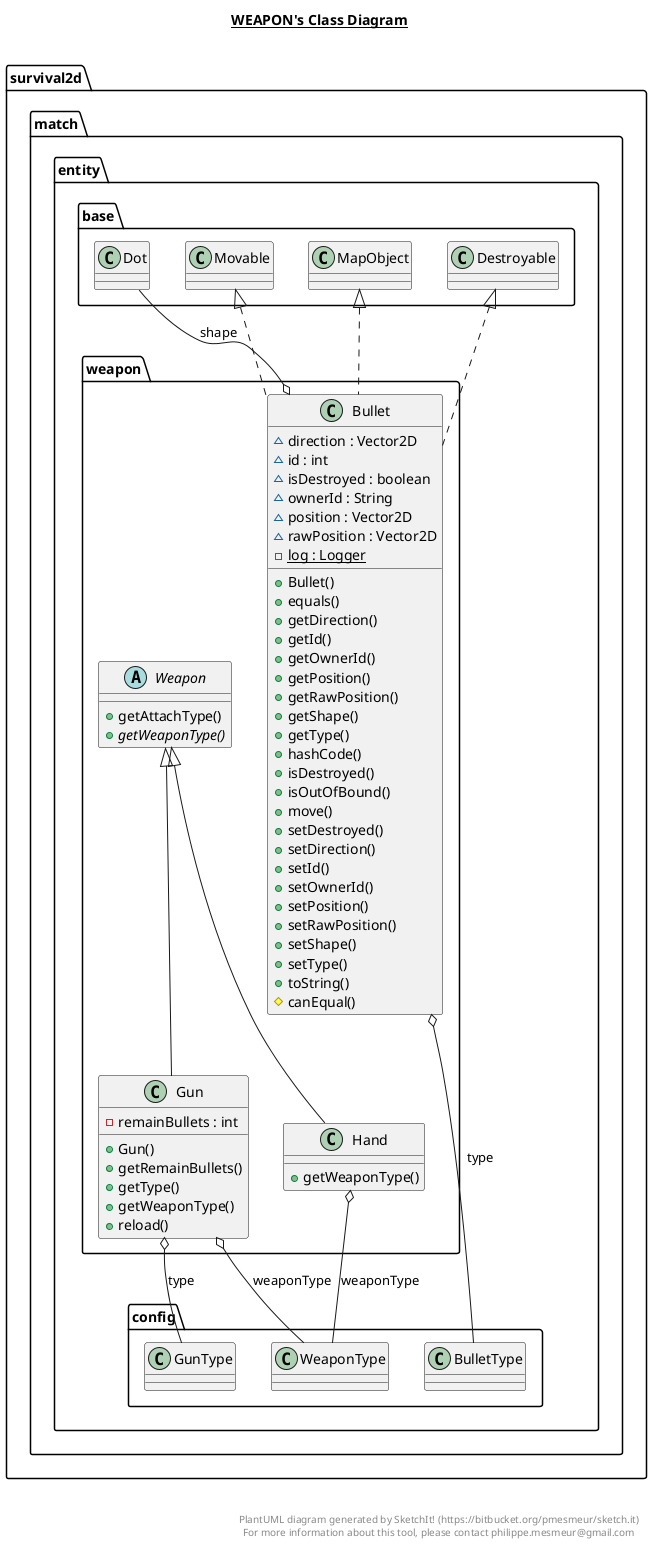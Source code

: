 @startuml

title __WEAPON's Class Diagram__\n

  namespace survival2d {
    namespace match.entity.weapon {
      class survival2d.match.entity.weapon.Bullet {
          ~ direction : Vector2D
          ~ id : int
          ~ isDestroyed : boolean
          ~ ownerId : String
          ~ position : Vector2D
          ~ rawPosition : Vector2D
          {static} - log : Logger
          + Bullet()
          + equals()
          + getDirection()
          + getId()
          + getOwnerId()
          + getPosition()
          + getRawPosition()
          + getShape()
          + getType()
          + hashCode()
          + isDestroyed()
          + isOutOfBound()
          + move()
          + setDestroyed()
          + setDirection()
          + setId()
          + setOwnerId()
          + setPosition()
          + setRawPosition()
          + setShape()
          + setType()
          + toString()
          # canEqual()
      }
    }
  }
  

  namespace survival2d {
    namespace match.entity.weapon {
      class survival2d.match.entity.weapon.Gun {
          - remainBullets : int
          + Gun()
          + getRemainBullets()
          + getType()
          + getWeaponType()
          + reload()
      }
    }
  }
  

  namespace survival2d {
    namespace match.entity.weapon {
      class survival2d.match.entity.weapon.Hand {
          + getWeaponType()
      }
    }
  }
  

  namespace survival2d {
    namespace match.entity.weapon {
      abstract class survival2d.match.entity.weapon.Weapon {
          + getAttachType()
          {abstract} + getWeaponType()
      }
    }
  }
  

  survival2d.match.entity.weapon.Bullet .up.|> survival2d.match.entity.base.Destroyable
  survival2d.match.entity.weapon.Bullet .up.|> survival2d.match.entity.base.MapObject
  survival2d.match.entity.weapon.Bullet .up.|> survival2d.match.entity.base.Movable
  survival2d.match.entity.weapon.Bullet o-- survival2d.match.entity.base.Dot : shape
  survival2d.match.entity.weapon.Bullet o-- survival2d.match.entity.config.BulletType : type
  survival2d.match.entity.weapon.Gun -up-|> survival2d.match.entity.weapon.Weapon
  survival2d.match.entity.weapon.Gun o-- survival2d.match.entity.config.GunType : type
  survival2d.match.entity.weapon.Gun o-- survival2d.match.entity.config.WeaponType : weaponType
  survival2d.match.entity.weapon.Hand -up-|> survival2d.match.entity.weapon.Weapon
  survival2d.match.entity.weapon.Hand o-- survival2d.match.entity.config.WeaponType : weaponType


right footer


PlantUML diagram generated by SketchIt! (https://bitbucket.org/pmesmeur/sketch.it)
For more information about this tool, please contact philippe.mesmeur@gmail.com
endfooter

@enduml
